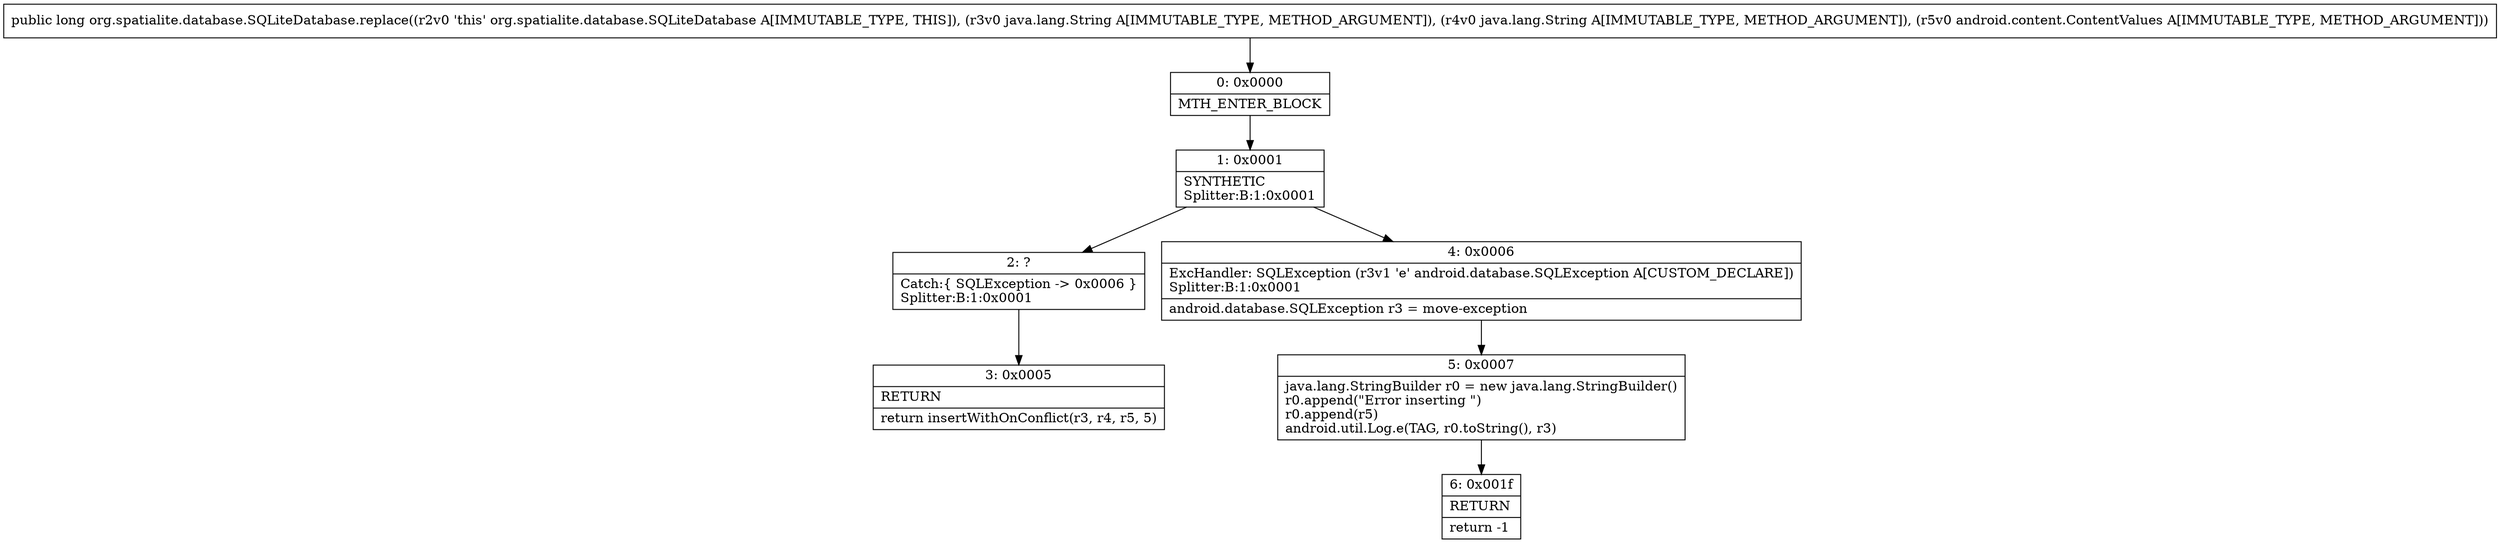 digraph "CFG fororg.spatialite.database.SQLiteDatabase.replace(Ljava\/lang\/String;Ljava\/lang\/String;Landroid\/content\/ContentValues;)J" {
Node_0 [shape=record,label="{0\:\ 0x0000|MTH_ENTER_BLOCK\l}"];
Node_1 [shape=record,label="{1\:\ 0x0001|SYNTHETIC\lSplitter:B:1:0x0001\l}"];
Node_2 [shape=record,label="{2\:\ ?|Catch:\{ SQLException \-\> 0x0006 \}\lSplitter:B:1:0x0001\l}"];
Node_3 [shape=record,label="{3\:\ 0x0005|RETURN\l|return insertWithOnConflict(r3, r4, r5, 5)\l}"];
Node_4 [shape=record,label="{4\:\ 0x0006|ExcHandler: SQLException (r3v1 'e' android.database.SQLException A[CUSTOM_DECLARE])\lSplitter:B:1:0x0001\l|android.database.SQLException r3 = move\-exception\l}"];
Node_5 [shape=record,label="{5\:\ 0x0007|java.lang.StringBuilder r0 = new java.lang.StringBuilder()\lr0.append(\"Error inserting \")\lr0.append(r5)\landroid.util.Log.e(TAG, r0.toString(), r3)\l}"];
Node_6 [shape=record,label="{6\:\ 0x001f|RETURN\l|return \-1\l}"];
MethodNode[shape=record,label="{public long org.spatialite.database.SQLiteDatabase.replace((r2v0 'this' org.spatialite.database.SQLiteDatabase A[IMMUTABLE_TYPE, THIS]), (r3v0 java.lang.String A[IMMUTABLE_TYPE, METHOD_ARGUMENT]), (r4v0 java.lang.String A[IMMUTABLE_TYPE, METHOD_ARGUMENT]), (r5v0 android.content.ContentValues A[IMMUTABLE_TYPE, METHOD_ARGUMENT])) }"];
MethodNode -> Node_0;
Node_0 -> Node_1;
Node_1 -> Node_2;
Node_1 -> Node_4;
Node_2 -> Node_3;
Node_4 -> Node_5;
Node_5 -> Node_6;
}

